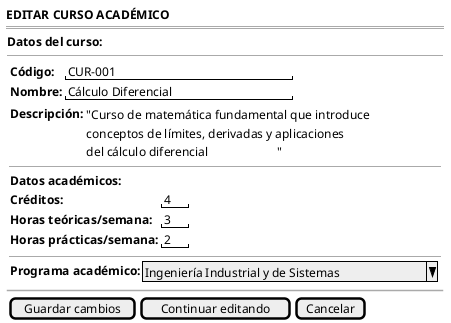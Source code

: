 @startsalt editarCurso-wireframe
{
    <b>EDITAR CURSO ACADÉMICO</b>
    ===
    {
        <b>Datos del curso:</b>
        --
        {
            {
            {<b>Código:</b> | "CUR-001                     "
            <b>Nombre:</b> | "Cálculo Diferencial         "}
            {<b>Descripción:</b> |
                {"Curso de matemática fundamental que introduce
                conceptos de límites, derivadas y aplicaciones
                del cálculo diferencial                      "}}
            --
            {<b>Datos académicos:</b>
            <b>Créditos:</b> | "4  "
            <b>Horas teóricas/semana:</b> | "3  "
            <b>Horas prácticas/semana:</b> | "2  "}
            --
            {<b>Programa académico:</b> | ^Ingeniería Industrial y de Sistemas^}
            }
        }

        ~~

        {[Guardar cambios] | [Continuar editando] | [Cancelar]}
    }
}
@endsalt